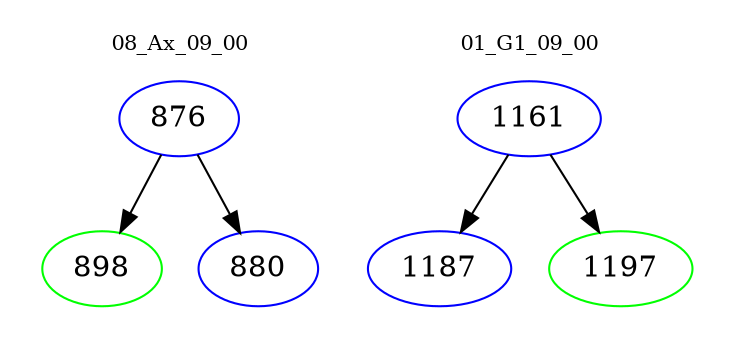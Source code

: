digraph{
subgraph cluster_0 {
color = white
label = "08_Ax_09_00";
fontsize=10;
T0_876 [label="876", color="blue"]
T0_876 -> T0_898 [color="black"]
T0_898 [label="898", color="green"]
T0_876 -> T0_880 [color="black"]
T0_880 [label="880", color="blue"]
}
subgraph cluster_1 {
color = white
label = "01_G1_09_00";
fontsize=10;
T1_1161 [label="1161", color="blue"]
T1_1161 -> T1_1187 [color="black"]
T1_1187 [label="1187", color="blue"]
T1_1161 -> T1_1197 [color="black"]
T1_1197 [label="1197", color="green"]
}
}
